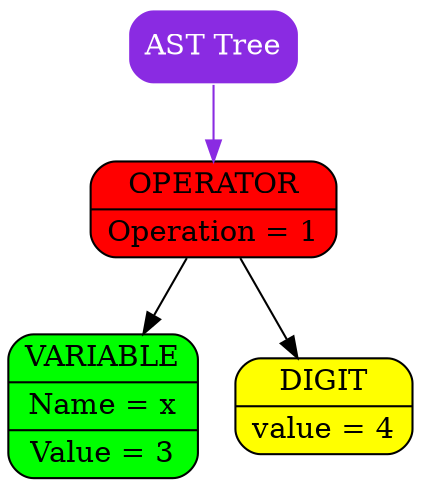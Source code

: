digraph Tree
{
   rankdir = HR;
   tree[shape = Mrecord, style = filled, color = "white", style = filled, fontcolor = "white", fillcolor = "blueviolet", label = "AST Tree"];
   "0x1247040c0"[shape = Mrecord, color = "black", style = filled, fontcolor = "black", fillcolor = "red"   label = " {OPERATOR | Operation = 1}"];
  "0x1247040c0" -> "0x124704090" [color = "black"];
  "0x1247040c0" -> "0x124704080" [color = "black"];
   "0x124704090"[shape = Mrecord, color = "black", style = filled, fontcolor = "black", fillcolor = "green",   label = " {VARIABLE | Name = x| Value = 3}"];
   "0x124704080"[shape = Mrecord, color = "black", style = filled, fontcolor = "black", fillcolor = "yellow",   label = " {DIGIT | value = 4}"];
   tree -> "0x1247040c0" [color = "blueviolet"];
}